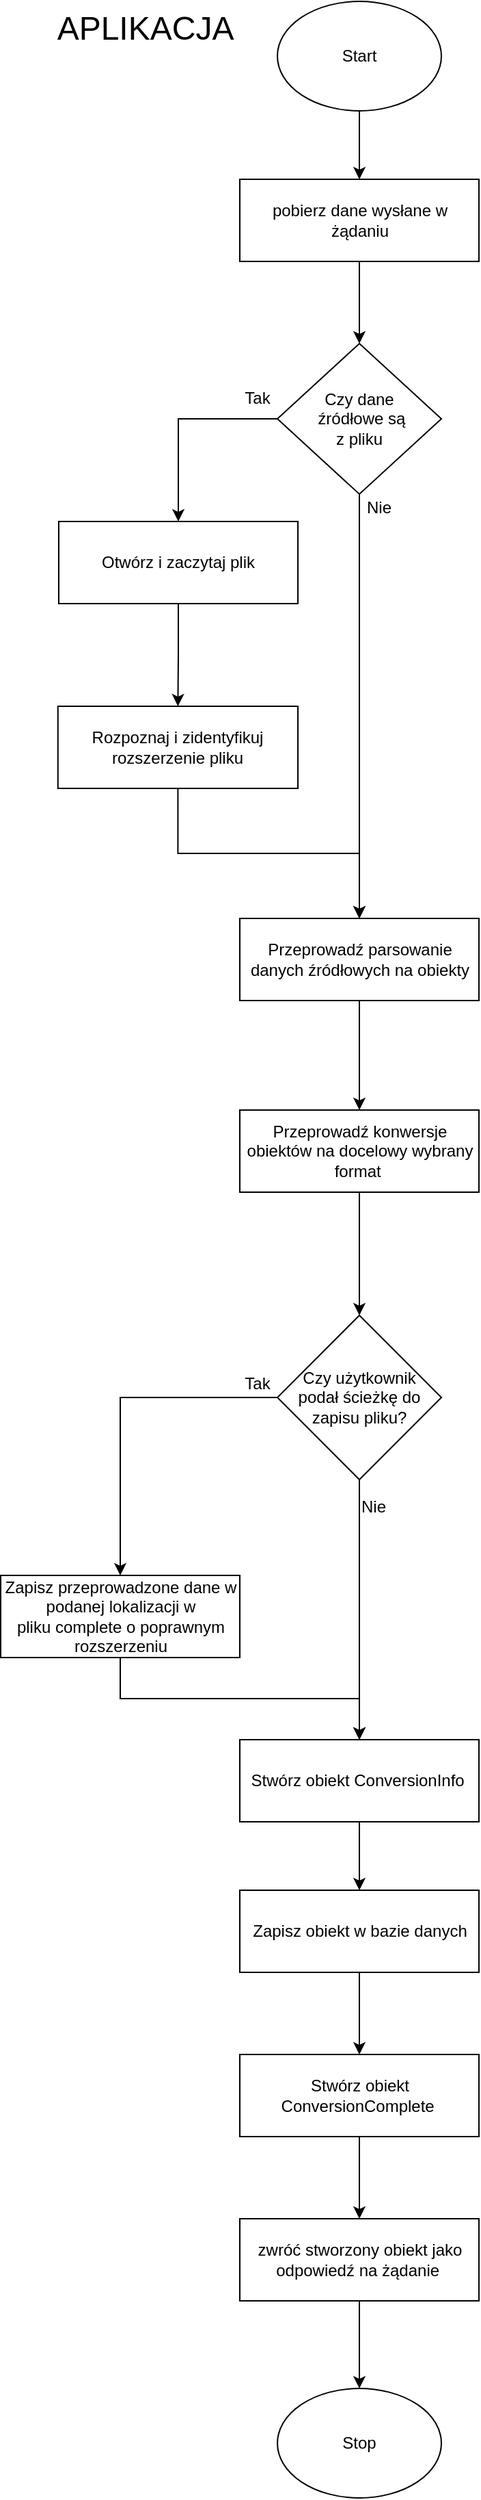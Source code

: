 <mxfile version="14.6.6" type="google"><diagram id="gAsGurnSK6Ru0tNDNClA" name="Page-1"><mxGraphModel dx="1185" dy="588" grid="1" gridSize="10" guides="1" tooltips="1" connect="1" arrows="1" fold="1" page="1" pageScale="1" pageWidth="827" pageHeight="1169" math="0" shadow="0"><root><mxCell id="0"/><mxCell id="1" parent="0"/><mxCell id="vORDPaiA-4JMueHnfAMJ-3" value="" style="edgeStyle=orthogonalEdgeStyle;rounded=0;orthogonalLoop=1;jettySize=auto;html=1;" parent="1" source="vORDPaiA-4JMueHnfAMJ-1" target="vORDPaiA-4JMueHnfAMJ-2" edge="1"><mxGeometry relative="1" as="geometry"/></mxCell><mxCell id="vORDPaiA-4JMueHnfAMJ-1" value="Start" style="ellipse;whiteSpace=wrap;html=1;" parent="1" vertex="1"><mxGeometry x="340" y="10" width="120" height="80" as="geometry"/></mxCell><mxCell id="vORDPaiA-4JMueHnfAMJ-5" value="" style="edgeStyle=orthogonalEdgeStyle;rounded=0;orthogonalLoop=1;jettySize=auto;html=1;" parent="1" source="vORDPaiA-4JMueHnfAMJ-2" target="vORDPaiA-4JMueHnfAMJ-4" edge="1"><mxGeometry relative="1" as="geometry"/></mxCell><mxCell id="vORDPaiA-4JMueHnfAMJ-2" value="pobierz dane wysłane w żądaniu" style="whiteSpace=wrap;html=1;" parent="1" vertex="1"><mxGeometry x="312.5" y="140" width="175" height="60" as="geometry"/></mxCell><mxCell id="vORDPaiA-4JMueHnfAMJ-8" style="edgeStyle=orthogonalEdgeStyle;rounded=0;orthogonalLoop=1;jettySize=auto;html=1;exitX=0;exitY=0.5;exitDx=0;exitDy=0;entryX=0.5;entryY=0;entryDx=0;entryDy=0;" parent="1" source="vORDPaiA-4JMueHnfAMJ-4" target="vORDPaiA-4JMueHnfAMJ-6" edge="1"><mxGeometry relative="1" as="geometry"/></mxCell><mxCell id="vORDPaiA-4JMueHnfAMJ-10" style="edgeStyle=orthogonalEdgeStyle;rounded=0;orthogonalLoop=1;jettySize=auto;html=1;exitX=0.5;exitY=1;exitDx=0;exitDy=0;entryX=0.5;entryY=0;entryDx=0;entryDy=0;" parent="1" source="vORDPaiA-4JMueHnfAMJ-4" target="vORDPaiA-4JMueHnfAMJ-11" edge="1"><mxGeometry relative="1" as="geometry"><mxPoint x="400" y="590" as="targetPoint"/></mxGeometry></mxCell><mxCell id="vORDPaiA-4JMueHnfAMJ-4" value="Czy dane&lt;br&gt;&amp;nbsp;źródłowe są &lt;br&gt;z pliku" style="rhombus;whiteSpace=wrap;html=1;" parent="1" vertex="1"><mxGeometry x="340" y="260" width="120" height="110" as="geometry"/></mxCell><mxCell id="vORDPaiA-4JMueHnfAMJ-15" value="" style="edgeStyle=orthogonalEdgeStyle;rounded=0;orthogonalLoop=1;jettySize=auto;html=1;" parent="1" source="vORDPaiA-4JMueHnfAMJ-6" target="vORDPaiA-4JMueHnfAMJ-14" edge="1"><mxGeometry relative="1" as="geometry"/></mxCell><mxCell id="vORDPaiA-4JMueHnfAMJ-6" value="Otwórz i zaczytaj plik" style="whiteSpace=wrap;html=1;" parent="1" vertex="1"><mxGeometry x="180" y="390" width="175" height="60" as="geometry"/></mxCell><mxCell id="vORDPaiA-4JMueHnfAMJ-7" value="&lt;font style=&quot;font-size: 24px&quot;&gt;APLIKACJA&lt;/font&gt;" style="text;html=1;align=center;verticalAlign=middle;resizable=0;points=[];autosize=1;strokeColor=none;" parent="1" vertex="1"><mxGeometry x="172.5" y="20" width="140" height="20" as="geometry"/></mxCell><mxCell id="vORDPaiA-4JMueHnfAMJ-9" value="Tak" style="text;html=1;align=center;verticalAlign=middle;resizable=0;points=[];autosize=1;strokeColor=none;" parent="1" vertex="1"><mxGeometry x="310" y="290" width="30" height="20" as="geometry"/></mxCell><mxCell id="vORDPaiA-4JMueHnfAMJ-20" style="edgeStyle=orthogonalEdgeStyle;rounded=0;orthogonalLoop=1;jettySize=auto;html=1;exitX=0.5;exitY=1;exitDx=0;exitDy=0;" parent="1" source="vORDPaiA-4JMueHnfAMJ-11" target="vORDPaiA-4JMueHnfAMJ-19" edge="1"><mxGeometry relative="1" as="geometry"/></mxCell><mxCell id="vORDPaiA-4JMueHnfAMJ-11" value="Przeprowadź parsowanie danych źródłowych na obiekty" style="whiteSpace=wrap;html=1;" parent="1" vertex="1"><mxGeometry x="312.5" y="680" width="175" height="60" as="geometry"/></mxCell><mxCell id="vORDPaiA-4JMueHnfAMJ-13" value="Nie" style="text;html=1;align=center;verticalAlign=middle;resizable=0;points=[];autosize=1;strokeColor=none;" parent="1" vertex="1"><mxGeometry x="399" y="370" width="30" height="20" as="geometry"/></mxCell><mxCell id="vORDPaiA-4JMueHnfAMJ-16" style="edgeStyle=orthogonalEdgeStyle;rounded=0;orthogonalLoop=1;jettySize=auto;html=1;exitX=0.5;exitY=1;exitDx=0;exitDy=0;" parent="1" source="vORDPaiA-4JMueHnfAMJ-14" target="vORDPaiA-4JMueHnfAMJ-11" edge="1"><mxGeometry relative="1" as="geometry"/></mxCell><mxCell id="vORDPaiA-4JMueHnfAMJ-14" value="Rozpoznaj i zidentyfikuj rozszerzenie pliku" style="whiteSpace=wrap;html=1;" parent="1" vertex="1"><mxGeometry x="179.38" y="525" width="175.62" height="60" as="geometry"/></mxCell><mxCell id="vORDPaiA-4JMueHnfAMJ-23" style="edgeStyle=orthogonalEdgeStyle;rounded=0;orthogonalLoop=1;jettySize=auto;html=1;exitX=0.5;exitY=1;exitDx=0;exitDy=0;entryX=0.5;entryY=0;entryDx=0;entryDy=0;" parent="1" source="vORDPaiA-4JMueHnfAMJ-19" target="vORDPaiA-4JMueHnfAMJ-22" edge="1"><mxGeometry relative="1" as="geometry"/></mxCell><mxCell id="vORDPaiA-4JMueHnfAMJ-19" value="Przeprowadź konwersje obiektów na docelowy wybrany format&amp;nbsp;" style="whiteSpace=wrap;html=1;" parent="1" vertex="1"><mxGeometry x="312.5" y="820" width="175" height="60" as="geometry"/></mxCell><mxCell id="vORDPaiA-4JMueHnfAMJ-29" style="edgeStyle=orthogonalEdgeStyle;rounded=0;orthogonalLoop=1;jettySize=auto;html=1;exitX=0.5;exitY=1;exitDx=0;exitDy=0;entryX=0.5;entryY=0;entryDx=0;entryDy=0;" parent="1" source="vORDPaiA-4JMueHnfAMJ-21" target="Y9owvdvI2O0NLxrAI6Jx-1" edge="1"><mxGeometry relative="1" as="geometry"/></mxCell><mxCell id="vORDPaiA-4JMueHnfAMJ-21" value="Zapisz przeprowadzone dane w podanej lokalizacji w pliku&amp;nbsp;complete o poprawnym rozszerzeniu" style="whiteSpace=wrap;html=1;" parent="1" vertex="1"><mxGeometry x="137.5" y="1160" width="175" height="60" as="geometry"/></mxCell><mxCell id="vORDPaiA-4JMueHnfAMJ-24" style="edgeStyle=orthogonalEdgeStyle;rounded=0;orthogonalLoop=1;jettySize=auto;html=1;exitX=0;exitY=0.5;exitDx=0;exitDy=0;entryX=0.5;entryY=0;entryDx=0;entryDy=0;" parent="1" source="vORDPaiA-4JMueHnfAMJ-22" target="vORDPaiA-4JMueHnfAMJ-21" edge="1"><mxGeometry relative="1" as="geometry"/></mxCell><mxCell id="vORDPaiA-4JMueHnfAMJ-26" style="edgeStyle=orthogonalEdgeStyle;rounded=0;orthogonalLoop=1;jettySize=auto;html=1;exitX=0.5;exitY=1;exitDx=0;exitDy=0;entryX=0.5;entryY=0;entryDx=0;entryDy=0;" parent="1" source="vORDPaiA-4JMueHnfAMJ-22" target="Y9owvdvI2O0NLxrAI6Jx-1" edge="1"><mxGeometry relative="1" as="geometry"><mxPoint x="399.69" y="1290" as="targetPoint"/></mxGeometry></mxCell><mxCell id="vORDPaiA-4JMueHnfAMJ-22" value="Czy użytkownik &lt;br&gt;podał ścieżkę do zapisu pliku?" style="rhombus;whiteSpace=wrap;html=1;" parent="1" vertex="1"><mxGeometry x="340" y="970" width="120" height="120" as="geometry"/></mxCell><mxCell id="vORDPaiA-4JMueHnfAMJ-25" value="Tak" style="text;html=1;align=center;verticalAlign=middle;resizable=0;points=[];autosize=1;strokeColor=none;" parent="1" vertex="1"><mxGeometry x="310" y="1010" width="30" height="20" as="geometry"/></mxCell><mxCell id="vORDPaiA-4JMueHnfAMJ-27" value="Nie" style="text;html=1;align=center;verticalAlign=middle;resizable=0;points=[];autosize=1;strokeColor=none;" parent="1" vertex="1"><mxGeometry x="395" y="1100" width="30" height="20" as="geometry"/></mxCell><mxCell id="vORDPaiA-4JMueHnfAMJ-31" value="" style="edgeStyle=orthogonalEdgeStyle;rounded=0;orthogonalLoop=1;jettySize=auto;html=1;" parent="1" source="vORDPaiA-4JMueHnfAMJ-28" target="vORDPaiA-4JMueHnfAMJ-30" edge="1"><mxGeometry relative="1" as="geometry"/></mxCell><mxCell id="vORDPaiA-4JMueHnfAMJ-28" value="Stwórz obiekt ConversionComplete&amp;nbsp;" style="whiteSpace=wrap;html=1;" parent="1" vertex="1"><mxGeometry x="312.5" y="1510" width="175" height="60" as="geometry"/></mxCell><mxCell id="vORDPaiA-4JMueHnfAMJ-33" style="edgeStyle=orthogonalEdgeStyle;rounded=0;orthogonalLoop=1;jettySize=auto;html=1;exitX=0.5;exitY=1;exitDx=0;exitDy=0;entryX=0.5;entryY=0;entryDx=0;entryDy=0;" parent="1" source="vORDPaiA-4JMueHnfAMJ-30" target="vORDPaiA-4JMueHnfAMJ-32" edge="1"><mxGeometry relative="1" as="geometry"/></mxCell><mxCell id="vORDPaiA-4JMueHnfAMJ-30" value="zwróć stworzony obiekt jako odpowiedź na żądanie&amp;nbsp;" style="whiteSpace=wrap;html=1;" parent="1" vertex="1"><mxGeometry x="312.5" y="1630" width="175" height="60" as="geometry"/></mxCell><mxCell id="vORDPaiA-4JMueHnfAMJ-32" value="Stop" style="ellipse;whiteSpace=wrap;html=1;" parent="1" vertex="1"><mxGeometry x="340" y="1754" width="120" height="80" as="geometry"/></mxCell><mxCell id="Y9owvdvI2O0NLxrAI6Jx-4" style="edgeStyle=orthogonalEdgeStyle;rounded=0;orthogonalLoop=1;jettySize=auto;html=1;exitX=0.5;exitY=1;exitDx=0;exitDy=0;" edge="1" parent="1" source="Y9owvdvI2O0NLxrAI6Jx-1" target="Y9owvdvI2O0NLxrAI6Jx-2"><mxGeometry relative="1" as="geometry"/></mxCell><mxCell id="Y9owvdvI2O0NLxrAI6Jx-1" value="Stwórz obiekt&amp;nbsp;ConversionInfo&amp;nbsp;" style="whiteSpace=wrap;html=1;" vertex="1" parent="1"><mxGeometry x="312.5" y="1280" width="175" height="60" as="geometry"/></mxCell><mxCell id="Y9owvdvI2O0NLxrAI6Jx-5" style="edgeStyle=orthogonalEdgeStyle;rounded=0;orthogonalLoop=1;jettySize=auto;html=1;exitX=0.5;exitY=1;exitDx=0;exitDy=0;" edge="1" parent="1" source="Y9owvdvI2O0NLxrAI6Jx-2" target="vORDPaiA-4JMueHnfAMJ-28"><mxGeometry relative="1" as="geometry"/></mxCell><mxCell id="Y9owvdvI2O0NLxrAI6Jx-2" value="Zapisz obiekt w bazie danych" style="whiteSpace=wrap;html=1;" vertex="1" parent="1"><mxGeometry x="312.5" y="1390" width="175" height="60" as="geometry"/></mxCell></root></mxGraphModel></diagram></mxfile>
